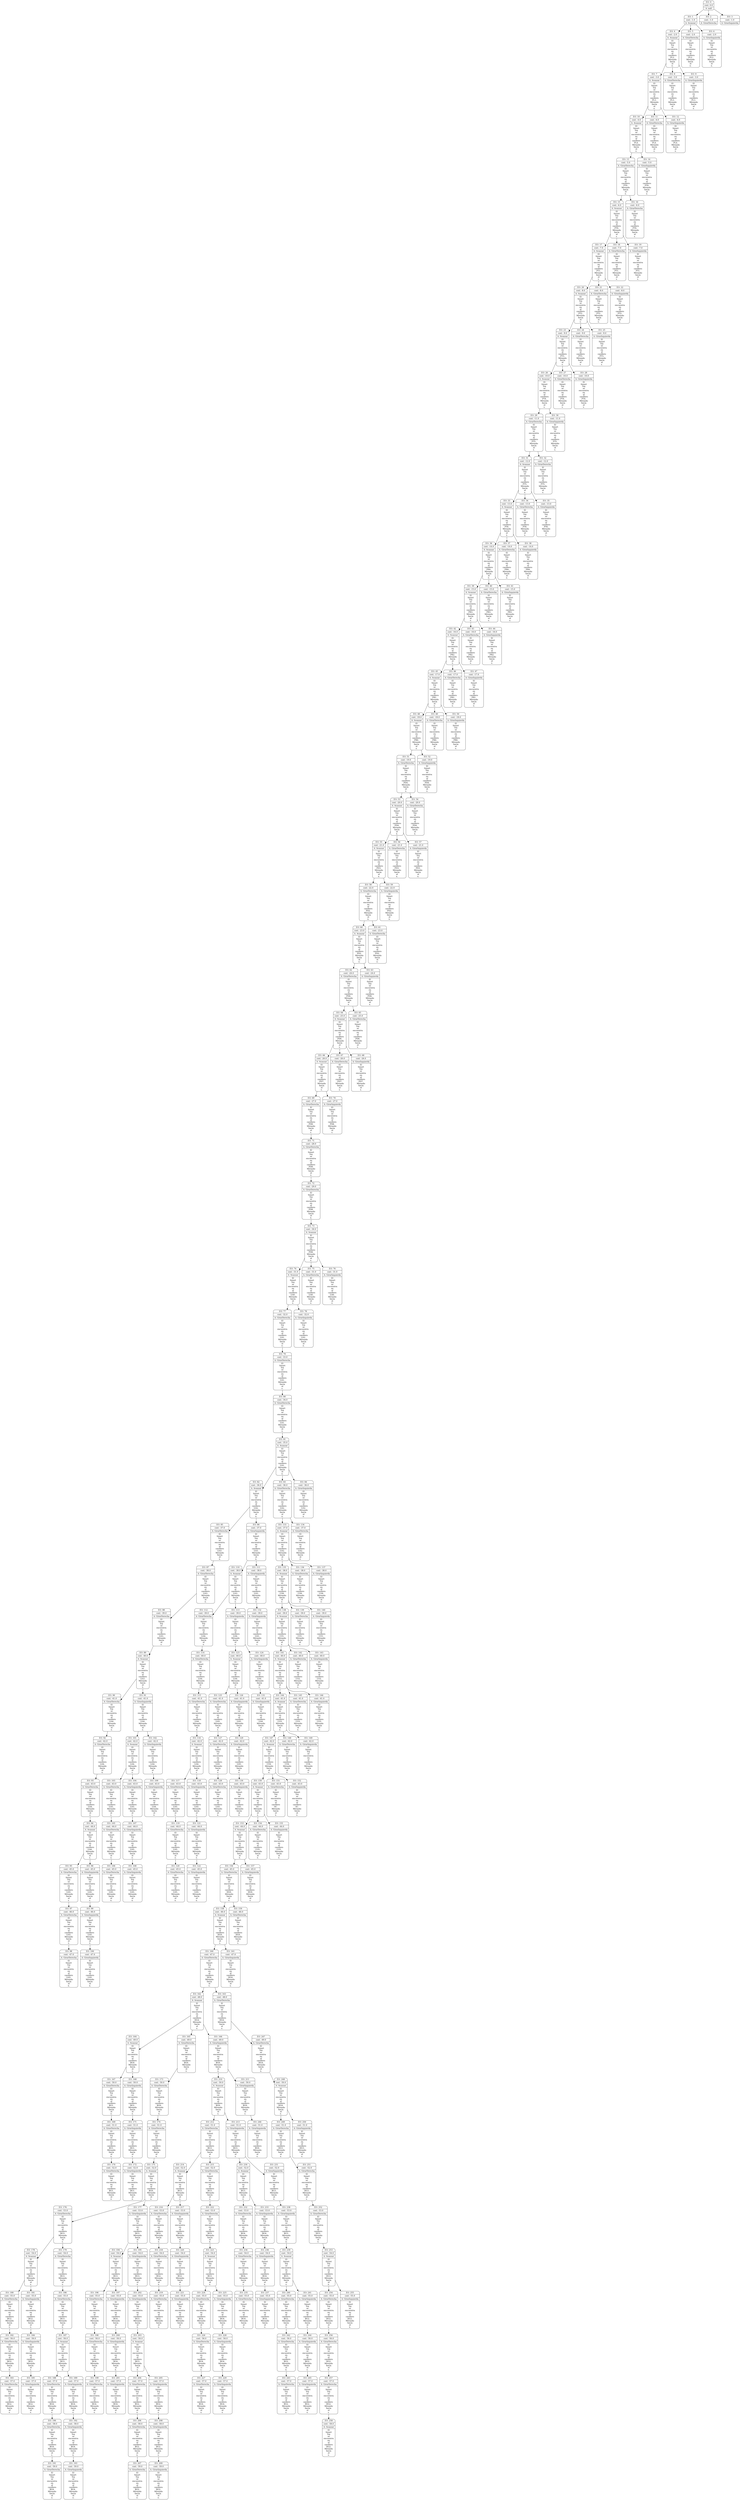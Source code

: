 digraph g {
node [shape = Mrecord];
nodo0[label="{EO: 0|cost: 0.0|A: null}"]
nodo1[label="{EO: 1|cost: -1.0|A: Avanzar}"]
nodo4[label="{EO: 4|cost: -2.0|A: Avanzar|El\nSmart\nToy\nse\nencuentra\nen\nel\ncasillero\nPL2.\nMirando\nhacia\nel\ne.
}"]
nodo7[label="{EO: 7|cost: -3.0|A: Avanzar|El\nSmart\nToy\nse\nencuentra\nen\nel\ncasillero\nPL3.\nMirando\nhacia\nel\ne.
}"]
nodo10[label="{EO: 10|cost: -4.0|A: Avanzar|El\nSmart\nToy\nse\nencuentra\nen\nel\ncasillero\nPL4.\nMirando\nhacia\nel\ne.
}"]
nodo13[label="{EO: 13|cost: -5.0|A: GirarDerecha|El\nSmart\nToy\nse\nencuentra\nen\nel\ncasillero\nPT0.\nMirando\nhacia\nel\ne.
}"]
nodo15[label="{EO: 15|cost: -6.0|A: Avanzar|El\nSmart\nToy\nse\nencuentra\nen\nel\ncasillero\nPT0.\nMirando\nhacia\nel\ns.
}"]
nodo17[label="{EO: 17|cost: -7.0|A: Avanzar|El\nSmart\nToy\nse\nencuentra\nen\nel\ncasillero\nPT1.\nMirando\nhacia\nel\ns.
}"]
nodo20[label="{EO: 20|cost: -8.0|A: Avanzar|El\nSmart\nToy\nse\nencuentra\nen\nel\ncasillero\nPT2.\nMirando\nhacia\nel\ns.
}"]
nodo23[label="{EO: 23|cost: -9.0|A: Avanzar|El\nSmart\nToy\nse\nencuentra\nen\nel\ncasillero\nPT3.\nMirando\nhacia\nel\ns.
}"]
nodo26[label="{EO: 26|cost: -10.0|A: Avanzar|El\nSmart\nToy\nse\nencuentra\nen\nel\ncasillero\nPT4.\nMirando\nhacia\nel\ns.
}"]
nodo29[label="{EO: 29|cost: -11.0|A: GirarDerecha|El\nSmart\nToy\nse\nencuentra\nen\nel\ncasillero\nPT5.\nMirando\nhacia\nel\ns.
}"]
nodo31[label="{EO: 31|cost: -12.0|A: Avanzar|El\nSmart\nToy\nse\nencuentra\nen\nel\ncasillero\nPT5.\nMirando\nhacia\nel\no.
}"]
nodo33[label="{EO: 33|cost: -13.0|A: Avanzar|El\nSmart\nToy\nse\nencuentra\nen\nel\ncasillero\nPT6.\nMirando\nhacia\nel\no.
}"]
nodo36[label="{EO: 36|cost: -14.0|A: Avanzar|El\nSmart\nToy\nse\nencuentra\nen\nel\ncasillero\nPR4.\nMirando\nhacia\nel\no.
}"]
nodo39[label="{EO: 39|cost: -15.0|A: Avanzar|El\nSmart\nToy\nse\nencuentra\nen\nel\ncasillero\nPR3.\nMirando\nhacia\nel\no.
}"]
nodo42[label="{EO: 42|cost: -16.0|A: Avanzar|El\nSmart\nToy\nse\nencuentra\nen\nel\ncasillero\nPR2.\nMirando\nhacia\nel\no.
}"]
nodo45[label="{EO: 45|cost: -17.0|A: Avanzar|El\nSmart\nToy\nse\nencuentra\nen\nel\ncasillero\nPR1.\nMirando\nhacia\nel\no.
}"]
nodo48[label="{EO: 48|cost: -18.0|A: Avanzar|El\nSmart\nToy\nse\nencuentra\nen\nel\ncasillero\nPR0.\nMirando\nhacia\nel\no.
}"]
nodo51[label="{EO: 51|cost: -19.0|A: GirarDerecha|El\nSmart\nToy\nse\nencuentra\nen\nel\ncasillero\nPD4.\nMirando\nhacia\nel\no.
}"]
nodo53[label="{EO: 53|cost: -20.0|A: Avanzar|El\nSmart\nToy\nse\nencuentra\nen\nel\ncasillero\nPD4.\nMirando\nhacia\nel\nn.
}"]
nodo55[label="{EO: 55|cost: -21.0|A: Avanzar|El\nSmart\nToy\nse\nencuentra\nen\nel\ncasillero\nPD3.\nMirando\nhacia\nel\nn.
}"]
nodo58[label="{EO: 58|cost: -22.0|A: GirarDerecha|El\nSmart\nToy\nse\nencuentra\nen\nel\ncasillero\nPD2.\nMirando\nhacia\nel\nn.
}"]
nodo60[label="{EO: 60|cost: -23.0|A: Avanzar|El\nSmart\nToy\nse\nencuentra\nen\nel\ncasillero\nPD2.\nMirando\nhacia\nel\ne.
}"]
nodo62[label="{EO: 62|cost: -24.0|A: GirarDerecha|El\nSmart\nToy\nse\nencuentra\nen\nel\ncasillero\nPD6.\nMirando\nhacia\nel\ne.
}"]
nodo64[label="{EO: 64|cost: -25.0|A: Avanzar|El\nSmart\nToy\nse\nencuentra\nen\nel\ncasillero\nPD6.\nMirando\nhacia\nel\ns.
}"]
nodo66[label="{EO: 66|cost: -26.0|A: Avanzar|El\nSmart\nToy\nse\nencuentra\nen\nel\ncasillero\nPD7.\nMirando\nhacia\nel\ns.
}"]
nodo69[label="{EO: 69|cost: -27.0|A: GirarDerecha|El\nSmart\nToy\nse\nencuentra\nen\nel\ncasillero\nPD8.\nMirando\nhacia\nel\ns.
}"]
nodo71[label="{EO: 71|cost: -28.0|A: GirarDerecha|El\nSmart\nToy\nse\nencuentra\nen\nel\ncasillero\nPD8.\nMirando\nhacia\nel\no.
}"]
nodo72[label="{EO: 72|cost: -29.0|A: GirarDerecha|El\nSmart\nToy\nse\nencuentra\nen\nel\ncasillero\nPD8.\nMirando\nhacia\nel\nn.
}"]
nodo73[label="{EO: 73|cost: -30.0|A: Avanzar|El\nSmart\nToy\nse\nencuentra\nen\nel\ncasillero\nPD8.\nMirando\nhacia\nel\ne.
}"]
nodo74[label="{EO: 74|cost: -31.0|A: Avanzar|El\nSmart\nToy\nse\nencuentra\nen\nel\ncasillero\nGA0.\nMirando\nhacia\nel\ne.
}"]
nodo77[label="{EO: 77|cost: -32.0|A: GirarDerecha|El\nSmart\nToy\nse\nencuentra\nen\nel\ncasillero\nGA1.\nMirando\nhacia\nel\ne.
}"]
nodo79[label="{EO: 79|cost: -33.0|A: GirarDerecha|El\nSmart\nToy\nse\nencuentra\nen\nel\ncasillero\nGA1.\nMirando\nhacia\nel\ns.
}"]
nodo80[label="{EO: 80|cost: -34.0|A: GirarDerecha|El\nSmart\nToy\nse\nencuentra\nen\nel\ncasillero\nGA1.\nMirando\nhacia\nel\no.
}"]
nodo81[label="{EO: 81|cost: -35.0|A: Avanzar|El\nSmart\nToy\nse\nencuentra\nen\nel\ncasillero\nGA1.\nMirando\nhacia\nel\nn.
}"]
nodo82[label="{EO: 82|cost: -36.0|A: Avanzar|El\nSmart\nToy\nse\nencuentra\nen\nel\ncasillero\nGA2.\nMirando\nhacia\nel\nn.
}"]
nodo85[label="{EO: 85|cost: -37.0|A: GirarDerecha|El\nSmart\nToy\nse\nencuentra\nen\nel\ncasillero\nGA3.\nMirando\nhacia\nel\nn.
}"]
nodo87[label="{EO: 87|cost: -38.0|A: GirarDerecha|El\nSmart\nToy\nse\nencuentra\nen\nel\ncasillero\nGA3.\nMirando\nhacia\nel\ne.
}"]
nodo88[label="{EO: 88|cost: -39.0|A: GirarDerecha|El\nSmart\nToy\nse\nencuentra\nen\nel\ncasillero\nGA3.\nMirando\nhacia\nel\ns.
}"]
nodo89[label="{EO: 89|cost: -40.0|A: Avanzar|El\nSmart\nToy\nse\nencuentra\nen\nel\ncasillero\nGA3.\nMirando\nhacia\nel\no.
}"]
nodo90[label="{EO: 90|cost: -41.0|A: GirarDerecha|El\nSmart\nToy\nse\nencuentra\nen\nel\ncasillero\nGA4.\nMirando\nhacia\nel\no.
}"]
nodo92[label="{EO: 92|cost: -42.0|A: GirarDerecha|El\nSmart\nToy\nse\nencuentra\nen\nel\ncasillero\nGA4.\nMirando\nhacia\nel\nn.
}"]
nodo93[label="{EO: 93|cost: -43.0|A: GirarDerecha|El\nSmart\nToy\nse\nencuentra\nen\nel\ncasillero\nGA4.\nMirando\nhacia\nel\ne.
}"]
nodo94[label="{EO: 94|cost: -44.0|A: Avanzar|El\nSmart\nToy\nse\nencuentra\nen\nel\ncasillero\nGA4.\nMirando\nhacia\nel\ns.
}"]
nodo95[label="{EO: 95|cost: -45.0|A: GirarDerecha|El\nSmart\nToy\nse\nencuentra\nen\nel\ncasillero\nGA5.\nMirando\nhacia\nel\ns.
}"]
nodo97[label="{EO: 97|cost: -46.0|A: GirarDerecha|El\nSmart\nToy\nse\nencuentra\nen\nel\ncasillero\nGA5.\nMirando\nhacia\nel\no.
}"]
nodo98[label="{EO: 98|cost: -47.0|A: GirarDerecha|El\nSmart\nToy\nse\nencuentra\nen\nel\ncasillero\nGA5.\nMirando\nhacia\nel\nn.
}"]

nodo97 -> nodo98;

nodo95 -> nodo97;

nodo94 -> nodo95;
nodo96[label="{EO: 96|cost: -45.0|A: GirarIzquierda|El\nSmart\nToy\nse\nencuentra\nen\nel\ncasillero\nGA5.\nMirando\nhacia\nel\ns.
}"]
nodo99[label="{EO: 99|cost: -46.0|A: GirarIzquierda|El\nSmart\nToy\nse\nencuentra\nen\nel\ncasillero\nGA5.\nMirando\nhacia\nel\ne.
}"]
nodo100[label="{EO: 100|cost: -47.0|A: GirarIzquierda|El\nSmart\nToy\nse\nencuentra\nen\nel\ncasillero\nGA5.\nMirando\nhacia\nel\nn.
}"]

nodo99 -> nodo100;

nodo96 -> nodo99;

nodo94 -> nodo96;

nodo93 -> nodo94;

nodo92 -> nodo93;

nodo90 -> nodo92;

nodo89 -> nodo90;
nodo91[label="{EO: 91|cost: -41.0|A: GirarIzquierda|El\nSmart\nToy\nse\nencuentra\nen\nel\ncasillero\nGA4.\nMirando\nhacia\nel\no.
}"]
nodo101[label="{EO: 101|cost: -42.0|A: Avanzar|El\nSmart\nToy\nse\nencuentra\nen\nel\ncasillero\nGA4.\nMirando\nhacia\nel\ns.
}"]
nodo103[label="{EO: 103|cost: -43.0|A: GirarDerecha|El\nSmart\nToy\nse\nencuentra\nen\nel\ncasillero\nGA5.\nMirando\nhacia\nel\ns.
}"]
nodo105[label="{EO: 105|cost: -44.0|A: GirarDerecha|El\nSmart\nToy\nse\nencuentra\nen\nel\ncasillero\nGA5.\nMirando\nhacia\nel\no.
}"]
nodo106[label="{EO: 106|cost: -45.0|A: GirarDerecha|El\nSmart\nToy\nse\nencuentra\nen\nel\ncasillero\nGA5.\nMirando\nhacia\nel\nn.
}"]

nodo105 -> nodo106;

nodo103 -> nodo105;

nodo101 -> nodo103;
nodo104[label="{EO: 104|cost: -43.0|A: GirarIzquierda|El\nSmart\nToy\nse\nencuentra\nen\nel\ncasillero\nGA5.\nMirando\nhacia\nel\ns.
}"]
nodo107[label="{EO: 107|cost: -44.0|A: GirarIzquierda|El\nSmart\nToy\nse\nencuentra\nen\nel\ncasillero\nGA5.\nMirando\nhacia\nel\ne.
}"]
nodo108[label="{EO: 108|cost: -45.0|A: GirarIzquierda|El\nSmart\nToy\nse\nencuentra\nen\nel\ncasillero\nGA5.\nMirando\nhacia\nel\nn.
}"]

nodo107 -> nodo108;

nodo104 -> nodo107;

nodo101 -> nodo104;

nodo91 -> nodo101;
nodo102[label="{EO: 102|cost: -42.0|A: GirarIzquierda|El\nSmart\nToy\nse\nencuentra\nen\nel\ncasillero\nGA4.\nMirando\nhacia\nel\ns.
}"]
nodo109[label="{EO: 109|cost: -43.0|A: GirarIzquierda|El\nSmart\nToy\nse\nencuentra\nen\nel\ncasillero\nGA4.\nMirando\nhacia\nel\ne.
}"]

nodo102 -> nodo109;

nodo91 -> nodo102;

nodo89 -> nodo91;

nodo88 -> nodo89;

nodo87 -> nodo88;

nodo85 -> nodo87;

nodo82 -> nodo85;
nodo86[label="{EO: 86|cost: -37.0|A: GirarIzquierda|El\nSmart\nToy\nse\nencuentra\nen\nel\ncasillero\nGA3.\nMirando\nhacia\nel\nn.
}"]
nodo110[label="{EO: 110|cost: -38.0|A: Avanzar|El\nSmart\nToy\nse\nencuentra\nen\nel\ncasillero\nGA3.\nMirando\nhacia\nel\no.
}"]
nodo112[label="{EO: 112|cost: -39.0|A: GirarDerecha|El\nSmart\nToy\nse\nencuentra\nen\nel\ncasillero\nGA4.\nMirando\nhacia\nel\no.
}"]
nodo114[label="{EO: 114|cost: -40.0|A: GirarDerecha|El\nSmart\nToy\nse\nencuentra\nen\nel\ncasillero\nGA4.\nMirando\nhacia\nel\nn.
}"]
nodo115[label="{EO: 115|cost: -41.0|A: GirarDerecha|El\nSmart\nToy\nse\nencuentra\nen\nel\ncasillero\nGA4.\nMirando\nhacia\nel\ne.
}"]
nodo116[label="{EO: 116|cost: -42.0|A: Avanzar|El\nSmart\nToy\nse\nencuentra\nen\nel\ncasillero\nGA4.\nMirando\nhacia\nel\ns.
}"]
nodo117[label="{EO: 117|cost: -43.0|A: GirarDerecha|El\nSmart\nToy\nse\nencuentra\nen\nel\ncasillero\nGA5.\nMirando\nhacia\nel\ns.
}"]
nodo119[label="{EO: 119|cost: -44.0|A: GirarDerecha|El\nSmart\nToy\nse\nencuentra\nen\nel\ncasillero\nGA5.\nMirando\nhacia\nel\no.
}"]
nodo120[label="{EO: 120|cost: -45.0|A: GirarDerecha|El\nSmart\nToy\nse\nencuentra\nen\nel\ncasillero\nGA5.\nMirando\nhacia\nel\nn.
}"]

nodo119 -> nodo120;

nodo117 -> nodo119;

nodo116 -> nodo117;
nodo118[label="{EO: 118|cost: -43.0|A: GirarIzquierda|El\nSmart\nToy\nse\nencuentra\nen\nel\ncasillero\nGA5.\nMirando\nhacia\nel\ns.
}"]
nodo121[label="{EO: 121|cost: -44.0|A: GirarIzquierda|El\nSmart\nToy\nse\nencuentra\nen\nel\ncasillero\nGA5.\nMirando\nhacia\nel\ne.
}"]
nodo122[label="{EO: 122|cost: -45.0|A: GirarIzquierda|El\nSmart\nToy\nse\nencuentra\nen\nel\ncasillero\nGA5.\nMirando\nhacia\nel\nn.
}"]

nodo121 -> nodo122;

nodo118 -> nodo121;

nodo116 -> nodo118;

nodo115 -> nodo116;

nodo114 -> nodo115;

nodo112 -> nodo114;

nodo110 -> nodo112;
nodo113[label="{EO: 113|cost: -39.0|A: GirarIzquierda|El\nSmart\nToy\nse\nencuentra\nen\nel\ncasillero\nGA4.\nMirando\nhacia\nel\no.
}"]
nodo123[label="{EO: 123|cost: -40.0|A: Avanzar|El\nSmart\nToy\nse\nencuentra\nen\nel\ncasillero\nGA4.\nMirando\nhacia\nel\ns.
}"]
nodo125[label="{EO: 125|cost: -41.0|A: GirarDerecha|El\nSmart\nToy\nse\nencuentra\nen\nel\ncasillero\nGA5.\nMirando\nhacia\nel\ns.
}"]
nodo127[label="{EO: 127|cost: -42.0|A: GirarDerecha|El\nSmart\nToy\nse\nencuentra\nen\nel\ncasillero\nGA5.\nMirando\nhacia\nel\no.
}"]
nodo128[label="{EO: 128|cost: -43.0|A: GirarDerecha|El\nSmart\nToy\nse\nencuentra\nen\nel\ncasillero\nGA5.\nMirando\nhacia\nel\nn.
}"]

nodo127 -> nodo128;

nodo125 -> nodo127;

nodo123 -> nodo125;
nodo126[label="{EO: 126|cost: -41.0|A: GirarIzquierda|El\nSmart\nToy\nse\nencuentra\nen\nel\ncasillero\nGA5.\nMirando\nhacia\nel\ns.
}"]
nodo129[label="{EO: 129|cost: -42.0|A: GirarIzquierda|El\nSmart\nToy\nse\nencuentra\nen\nel\ncasillero\nGA5.\nMirando\nhacia\nel\ne.
}"]
nodo130[label="{EO: 130|cost: -43.0|A: GirarIzquierda|El\nSmart\nToy\nse\nencuentra\nen\nel\ncasillero\nGA5.\nMirando\nhacia\nel\nn.
}"]

nodo129 -> nodo130;

nodo126 -> nodo129;

nodo123 -> nodo126;

nodo113 -> nodo123;
nodo124[label="{EO: 124|cost: -40.0|A: GirarIzquierda|El\nSmart\nToy\nse\nencuentra\nen\nel\ncasillero\nGA4.\nMirando\nhacia\nel\ns.
}"]
nodo131[label="{EO: 131|cost: -41.0|A: GirarIzquierda|El\nSmart\nToy\nse\nencuentra\nen\nel\ncasillero\nGA4.\nMirando\nhacia\nel\ne.
}"]

nodo124 -> nodo131;

nodo113 -> nodo124;

nodo110 -> nodo113;

nodo86 -> nodo110;
nodo111[label="{EO: 111|cost: -38.0|A: GirarIzquierda|El\nSmart\nToy\nse\nencuentra\nen\nel\ncasillero\nGA3.\nMirando\nhacia\nel\no.
}"]
nodo132[label="{EO: 132|cost: -39.0|A: GirarIzquierda|El\nSmart\nToy\nse\nencuentra\nen\nel\ncasillero\nGA3.\nMirando\nhacia\nel\ns.
}"]

nodo111 -> nodo132;

nodo86 -> nodo111;

nodo82 -> nodo86;

nodo81 -> nodo82;
nodo83[label="{EO: 83|cost: -36.0|A: GirarDerecha|El\nSmart\nToy\nse\nencuentra\nen\nel\ncasillero\nGA2.\nMirando\nhacia\nel\nn.
}"]
nodo133[label="{EO: 133|cost: -37.0|A: Avanzar|El\nSmart\nToy\nse\nencuentra\nen\nel\ncasillero\nGA2.\nMirando\nhacia\nel\ne.
}"]
nodo135[label="{EO: 135|cost: -38.0|A: Avanzar|El\nSmart\nToy\nse\nencuentra\nen\nel\ncasillero\nCO0.\nMirando\nhacia\nel\ne.
}"]
nodo138[label="{EO: 138|cost: -39.0|A: Avanzar|El\nSmart\nToy\nse\nencuentra\nen\nel\ncasillero\nCO1.\nMirando\nhacia\nel\ne.
}"]
nodo141[label="{EO: 141|cost: -40.0|A: Avanzar|El\nSmart\nToy\nse\nencuentra\nen\nel\ncasillero\nCO2.\nMirando\nhacia\nel\ne.
}"]
nodo144[label="{EO: 144|cost: -41.0|A: Avanzar|El\nSmart\nToy\nse\nencuentra\nen\nel\ncasillero\nCO3.\nMirando\nhacia\nel\ne.
}"]
nodo147[label="{EO: 147|cost: -42.0|A: Avanzar|El\nSmart\nToy\nse\nencuentra\nen\nel\ncasillero\nCO4.\nMirando\nhacia\nel\ne.
}"]
nodo150[label="{EO: 150|cost: -43.0|A: Avanzar|El\nSmart\nToy\nse\nencuentra\nen\nel\ncasillero\nSC.\nMirando\nhacia\nel\ne.
}"]
nodo153[label="{EO: 153|cost: -44.0|A: Avanzar|El\nSmart\nToy\nse\nencuentra\nen\nel\ncasillero\nCO5.\nMirando\nhacia\nel\ne.
}"]
nodo156[label="{EO: 156|cost: -45.0|A: GirarDerecha|El\nSmart\nToy\nse\nencuentra\nen\nel\ncasillero\nHG0.\nMirando\nhacia\nel\ne.
}"]
nodo158[label="{EO: 158|cost: -46.0|A: Avanzar|El\nSmart\nToy\nse\nencuentra\nen\nel\ncasillero\nHG0.\nMirando\nhacia\nel\ns.
}"]
nodo160[label="{EO: 160|cost: -47.0|A: GirarDerecha|El\nSmart\nToy\nse\nencuentra\nen\nel\ncasillero\nHG4.\nMirando\nhacia\nel\ns.
}"]
nodo162[label="{EO: 162|cost: -48.0|A: Avanzar|El\nSmart\nToy\nse\nencuentra\nen\nel\ncasillero\nHG4.\nMirando\nhacia\nel\no.
}"]
nodo164[label="{EO: 164|cost: -49.0|A: Avanzar|El\nSmart\nToy\nse\nencuentra\nen\nel\ncasillero\nBG0.\nMirando\nhacia\nel\no.
}"]
nodo167[label="{EO: 167|cost: -50.0|A: GirarDerecha|El\nSmart\nToy\nse\nencuentra\nen\nel\ncasillero\nBG1.\nMirando\nhacia\nel\no.
}"]
nodo169[label="{EO: 169|cost: -51.0|A: GirarDerecha|El\nSmart\nToy\nse\nencuentra\nen\nel\ncasillero\nBG1.\nMirando\nhacia\nel\nn.
}"]
nodo170[label="{EO: 170|cost: -52.0|A: GirarDerecha|El\nSmart\nToy\nse\nencuentra\nen\nel\ncasillero\nBG1.\nMirando\nhacia\nel\ne.
}"]

nodo169 -> nodo170;

nodo167 -> nodo169;

nodo164 -> nodo167;
nodo168[label="{EO: 168|cost: -50.0|A: GirarIzquierda|El\nSmart\nToy\nse\nencuentra\nen\nel\ncasillero\nBG1.\nMirando\nhacia\nel\no.
}"]
nodo171[label="{EO: 171|cost: -51.0|A: GirarIzquierda|El\nSmart\nToy\nse\nencuentra\nen\nel\ncasillero\nBG1.\nMirando\nhacia\nel\ns.
}"]
nodo172[label="{EO: 172|cost: -52.0|A: GirarIzquierda|El\nSmart\nToy\nse\nencuentra\nen\nel\ncasillero\nBG1.\nMirando\nhacia\nel\ne.
}"]

nodo171 -> nodo172;

nodo168 -> nodo171;

nodo164 -> nodo168;

nodo162 -> nodo164;
nodo165[label="{EO: 165|cost: -49.0|A: GirarDerecha|El\nSmart\nToy\nse\nencuentra\nen\nel\ncasillero\nBG0.\nMirando\nhacia\nel\no.
}"]
nodo173[label="{EO: 173|cost: -50.0|A: GirarDerecha|El\nSmart\nToy\nse\nencuentra\nen\nel\ncasillero\nBG0.\nMirando\nhacia\nel\nn.
}"]
nodo174[label="{EO: 174|cost: -51.0|A: GirarDerecha|El\nSmart\nToy\nse\nencuentra\nen\nel\ncasillero\nBG0.\nMirando\nhacia\nel\ne.
}"]
nodo175[label="{EO: 175|cost: -52.0|A: Avanzar|El\nSmart\nToy\nse\nencuentra\nen\nel\ncasillero\nBG0.\nMirando\nhacia\nel\ns.
}"]
nodo176[label="{EO: 176|cost: -53.0|A: GirarDerecha|El\nSmart\nToy\nse\nencuentra\nen\nel\ncasillero\nBG3.\nMirando\nhacia\nel\ns.
}"]
nodo178[label="{EO: 178|cost: -54.0|A: Avanzar|El\nSmart\nToy\nse\nencuentra\nen\nel\ncasillero\nBG3.\nMirando\nhacia\nel\no.
}"]
nodo180[label="{EO: 180|cost: -55.0|A: GirarDerecha|El\nSmart\nToy\nse\nencuentra\nen\nel\ncasillero\nBG2.\nMirando\nhacia\nel\no.
}"]
nodo182[label="{EO: 182|cost: -56.0|A: GirarDerecha|El\nSmart\nToy\nse\nencuentra\nen\nel\ncasillero\nBG2.\nMirando\nhacia\nel\nn.
}"]
nodo183[label="{EO: 183|cost: -57.0|A: GirarDerecha|El\nSmart\nToy\nse\nencuentra\nen\nel\ncasillero\nBG2.\nMirando\nhacia\nel\ne.
}"]

nodo182 -> nodo183;

nodo180 -> nodo182;

nodo178 -> nodo180;
nodo181[label="{EO: 181|cost: -55.0|A: GirarIzquierda|El\nSmart\nToy\nse\nencuentra\nen\nel\ncasillero\nBG2.\nMirando\nhacia\nel\no.
}"]
nodo184[label="{EO: 184|cost: -56.0|A: GirarIzquierda|El\nSmart\nToy\nse\nencuentra\nen\nel\ncasillero\nBG2.\nMirando\nhacia\nel\ns.
}"]
nodo185[label="{EO: 185|cost: -57.0|A: GirarIzquierda|El\nSmart\nToy\nse\nencuentra\nen\nel\ncasillero\nBG2.\nMirando\nhacia\nel\ne.
}"]

nodo184 -> nodo185;

nodo181 -> nodo184;

nodo178 -> nodo181;

nodo176 -> nodo178;
nodo179[label="{EO: 179|cost: -54.0|A: GirarDerecha|El\nSmart\nToy\nse\nencuentra\nen\nel\ncasillero\nBG3.\nMirando\nhacia\nel\no.
}"]
nodo186[label="{EO: 186|cost: -55.0|A: GirarDerecha|El\nSmart\nToy\nse\nencuentra\nen\nel\ncasillero\nBG3.\nMirando\nhacia\nel\nn.
}"]
nodo187[label="{EO: 187|cost: -56.0|A: Avanzar|El\nSmart\nToy\nse\nencuentra\nen\nel\ncasillero\nBG3.\nMirando\nhacia\nel\ne.
}"]
nodo188[label="{EO: 188|cost: -57.0|A: GirarDerecha|El\nSmart\nToy\nse\nencuentra\nen\nel\ncasillero\nBG4.\nMirando\nhacia\nel\ne.
}"]
nodo190[label="{EO: 190|cost: -58.0|A: GirarDerecha|El\nSmart\nToy\nse\nencuentra\nen\nel\ncasillero\nBG4.\nMirando\nhacia\nel\ns.
}"]
nodo191[label="{EO: 191|cost: -59.0|A: GirarDerecha|El\nSmart\nToy\nse\nencuentra\nen\nel\ncasillero\nBG4.\nMirando\nhacia\nel\no.
}"]

nodo190 -> nodo191;

nodo188 -> nodo190;

nodo187 -> nodo188;
nodo189[label="{EO: 189|cost: -57.0|A: GirarIzquierda|El\nSmart\nToy\nse\nencuentra\nen\nel\ncasillero\nBG4.\nMirando\nhacia\nel\ne.
}"]
nodo192[label="{EO: 192|cost: -58.0|A: GirarIzquierda|El\nSmart\nToy\nse\nencuentra\nen\nel\ncasillero\nBG4.\nMirando\nhacia\nel\nn.
}"]
nodo193[label="{EO: 193|cost: -59.0|A: GirarIzquierda|El\nSmart\nToy\nse\nencuentra\nen\nel\ncasillero\nBG4.\nMirando\nhacia\nel\no.
}"]

nodo192 -> nodo193;

nodo189 -> nodo192;

nodo187 -> nodo189;

nodo186 -> nodo187;

nodo179 -> nodo186;

nodo176 -> nodo179;

nodo175 -> nodo176;
nodo177[label="{EO: 177|cost: -53.0|A: GirarIzquierda|El\nSmart\nToy\nse\nencuentra\nen\nel\ncasillero\nBG3.\nMirando\nhacia\nel\ns.
}"]
nodo194[label="{EO: 194|cost: -54.0|A: Avanzar|El\nSmart\nToy\nse\nencuentra\nen\nel\ncasillero\nBG3.\nMirando\nhacia\nel\ne.
}"]
nodo196[label="{EO: 196|cost: -55.0|A: GirarDerecha|El\nSmart\nToy\nse\nencuentra\nen\nel\ncasillero\nBG4.\nMirando\nhacia\nel\ne.
}"]
nodo198[label="{EO: 198|cost: -56.0|A: GirarDerecha|El\nSmart\nToy\nse\nencuentra\nen\nel\ncasillero\nBG4.\nMirando\nhacia\nel\ns.
}"]
nodo199[label="{EO: 199|cost: -57.0|A: GirarDerecha|El\nSmart\nToy\nse\nencuentra\nen\nel\ncasillero\nBG4.\nMirando\nhacia\nel\no.
}"]

nodo198 -> nodo199;

nodo196 -> nodo198;

nodo194 -> nodo196;
nodo197[label="{EO: 197|cost: -55.0|A: GirarIzquierda|El\nSmart\nToy\nse\nencuentra\nen\nel\ncasillero\nBG4.\nMirando\nhacia\nel\ne.
}"]
nodo200[label="{EO: 200|cost: -56.0|A: GirarIzquierda|El\nSmart\nToy\nse\nencuentra\nen\nel\ncasillero\nBG4.\nMirando\nhacia\nel\nn.
}"]
nodo201[label="{EO: 201|cost: -57.0|A: GirarIzquierda|El\nSmart\nToy\nse\nencuentra\nen\nel\ncasillero\nBG4.\nMirando\nhacia\nel\no.
}"]

nodo200 -> nodo201;

nodo197 -> nodo200;

nodo194 -> nodo197;

nodo177 -> nodo194;
nodo195[label="{EO: 195|cost: -54.0|A: GirarIzquierda|El\nSmart\nToy\nse\nencuentra\nen\nel\ncasillero\nBG3.\nMirando\nhacia\nel\ne.
}"]
nodo202[label="{EO: 202|cost: -55.0|A: GirarIzquierda|El\nSmart\nToy\nse\nencuentra\nen\nel\ncasillero\nBG3.\nMirando\nhacia\nel\nn.
}"]
nodo203[label="{EO: 203|cost: -56.0|A: Avanzar|El\nSmart\nToy\nse\nencuentra\nen\nel\ncasillero\nBG3.\nMirando\nhacia\nel\no.
}"]
nodo204[label="{EO: 204|cost: -57.0|A: GirarDerecha|El\nSmart\nToy\nse\nencuentra\nen\nel\ncasillero\nBG2.\nMirando\nhacia\nel\no.
}"]
nodo206[label="{EO: 206|cost: -58.0|A: GirarDerecha|El\nSmart\nToy\nse\nencuentra\nen\nel\ncasillero\nBG2.\nMirando\nhacia\nel\nn.
}"]
nodo207[label="{EO: 207|cost: -59.0|A: GirarDerecha|El\nSmart\nToy\nse\nencuentra\nen\nel\ncasillero\nBG2.\nMirando\nhacia\nel\ne.
}"]

nodo206 -> nodo207;

nodo204 -> nodo206;

nodo203 -> nodo204;
nodo205[label="{EO: 205|cost: -57.0|A: GirarIzquierda|El\nSmart\nToy\nse\nencuentra\nen\nel\ncasillero\nBG2.\nMirando\nhacia\nel\no.
}"]
nodo208[label="{EO: 208|cost: -58.0|A: GirarIzquierda|El\nSmart\nToy\nse\nencuentra\nen\nel\ncasillero\nBG2.\nMirando\nhacia\nel\ns.
}"]
nodo209[label="{EO: 209|cost: -59.0|A: GirarIzquierda|El\nSmart\nToy\nse\nencuentra\nen\nel\ncasillero\nBG2.\nMirando\nhacia\nel\ne.
}"]

nodo208 -> nodo209;

nodo205 -> nodo208;

nodo203 -> nodo205;

nodo202 -> nodo203;

nodo195 -> nodo202;

nodo177 -> nodo195;

nodo175 -> nodo177;

nodo174 -> nodo175;

nodo173 -> nodo174;

nodo165 -> nodo173;

nodo162 -> nodo165;
nodo166[label="{EO: 166|cost: -49.0|A: GirarIzquierda|El\nSmart\nToy\nse\nencuentra\nen\nel\ncasillero\nBG0.\nMirando\nhacia\nel\no.
}"]
nodo210[label="{EO: 210|cost: -50.0|A: Avanzar|El\nSmart\nToy\nse\nencuentra\nen\nel\ncasillero\nBG0.\nMirando\nhacia\nel\ns.
}"]
nodo212[label="{EO: 212|cost: -51.0|A: GirarDerecha|El\nSmart\nToy\nse\nencuentra\nen\nel\ncasillero\nBG3.\nMirando\nhacia\nel\ns.
}"]
nodo214[label="{EO: 214|cost: -52.0|A: Avanzar|El\nSmart\nToy\nse\nencuentra\nen\nel\ncasillero\nBG3.\nMirando\nhacia\nel\no.
}"]
nodo216[label="{EO: 216|cost: -53.0|A: GirarDerecha|El\nSmart\nToy\nse\nencuentra\nen\nel\ncasillero\nBG2.\nMirando\nhacia\nel\no.
}"]
nodo218[label="{EO: 218|cost: -54.0|A: GirarDerecha|El\nSmart\nToy\nse\nencuentra\nen\nel\ncasillero\nBG2.\nMirando\nhacia\nel\nn.
}"]
nodo219[label="{EO: 219|cost: -55.0|A: GirarDerecha|El\nSmart\nToy\nse\nencuentra\nen\nel\ncasillero\nBG2.\nMirando\nhacia\nel\ne.
}"]

nodo218 -> nodo219;

nodo216 -> nodo218;

nodo214 -> nodo216;
nodo217[label="{EO: 217|cost: -53.0|A: GirarIzquierda|El\nSmart\nToy\nse\nencuentra\nen\nel\ncasillero\nBG2.\nMirando\nhacia\nel\no.
}"]
nodo220[label="{EO: 220|cost: -54.0|A: GirarIzquierda|El\nSmart\nToy\nse\nencuentra\nen\nel\ncasillero\nBG2.\nMirando\nhacia\nel\ns.
}"]
nodo221[label="{EO: 221|cost: -55.0|A: GirarIzquierda|El\nSmart\nToy\nse\nencuentra\nen\nel\ncasillero\nBG2.\nMirando\nhacia\nel\ne.
}"]

nodo220 -> nodo221;

nodo217 -> nodo220;

nodo214 -> nodo217;

nodo212 -> nodo214;
nodo215[label="{EO: 215|cost: -52.0|A: GirarDerecha|El\nSmart\nToy\nse\nencuentra\nen\nel\ncasillero\nBG3.\nMirando\nhacia\nel\no.
}"]
nodo222[label="{EO: 222|cost: -53.0|A: GirarDerecha|El\nSmart\nToy\nse\nencuentra\nen\nel\ncasillero\nBG3.\nMirando\nhacia\nel\nn.
}"]
nodo223[label="{EO: 223|cost: -54.0|A: Avanzar|El\nSmart\nToy\nse\nencuentra\nen\nel\ncasillero\nBG3.\nMirando\nhacia\nel\ne.
}"]
nodo224[label="{EO: 224|cost: -55.0|A: GirarDerecha|El\nSmart\nToy\nse\nencuentra\nen\nel\ncasillero\nBG4.\nMirando\nhacia\nel\ne.
}"]
nodo226[label="{EO: 226|cost: -56.0|A: GirarDerecha|El\nSmart\nToy\nse\nencuentra\nen\nel\ncasillero\nBG4.\nMirando\nhacia\nel\ns.
}"]
nodo227[label="{EO: 227|cost: -57.0|A: GirarDerecha|El\nSmart\nToy\nse\nencuentra\nen\nel\ncasillero\nBG4.\nMirando\nhacia\nel\no.
}"]

nodo226 -> nodo227;

nodo224 -> nodo226;

nodo223 -> nodo224;
nodo225[label="{EO: 225|cost: -55.0|A: GirarIzquierda|El\nSmart\nToy\nse\nencuentra\nen\nel\ncasillero\nBG4.\nMirando\nhacia\nel\ne.
}"]
nodo228[label="{EO: 228|cost: -56.0|A: GirarIzquierda|El\nSmart\nToy\nse\nencuentra\nen\nel\ncasillero\nBG4.\nMirando\nhacia\nel\nn.
}"]
nodo229[label="{EO: 229|cost: -57.0|A: GirarIzquierda|El\nSmart\nToy\nse\nencuentra\nen\nel\ncasillero\nBG4.\nMirando\nhacia\nel\no.
}"]

nodo228 -> nodo229;

nodo225 -> nodo228;

nodo223 -> nodo225;

nodo222 -> nodo223;

nodo215 -> nodo222;

nodo212 -> nodo215;

nodo210 -> nodo212;
nodo213[label="{EO: 213|cost: -51.0|A: GirarIzquierda|El\nSmart\nToy\nse\nencuentra\nen\nel\ncasillero\nBG3.\nMirando\nhacia\nel\ns.
}"]
nodo230[label="{EO: 230|cost: -52.0|A: Avanzar|El\nSmart\nToy\nse\nencuentra\nen\nel\ncasillero\nBG3.\nMirando\nhacia\nel\ne.
}"]
nodo232[label="{EO: 232|cost: -53.0|A: GirarDerecha|El\nSmart\nToy\nse\nencuentra\nen\nel\ncasillero\nBG4.\nMirando\nhacia\nel\ne.
}"]
nodo234[label="{EO: 234|cost: -54.0|A: GirarDerecha|El\nSmart\nToy\nse\nencuentra\nen\nel\ncasillero\nBG4.\nMirando\nhacia\nel\ns.
}"]
nodo235[label="{EO: 235|cost: -55.0|A: GirarDerecha|El\nSmart\nToy\nse\nencuentra\nen\nel\ncasillero\nBG4.\nMirando\nhacia\nel\no.
}"]

nodo234 -> nodo235;

nodo232 -> nodo234;

nodo230 -> nodo232;
nodo233[label="{EO: 233|cost: -53.0|A: GirarIzquierda|El\nSmart\nToy\nse\nencuentra\nen\nel\ncasillero\nBG4.\nMirando\nhacia\nel\ne.
}"]
nodo236[label="{EO: 236|cost: -54.0|A: GirarIzquierda|El\nSmart\nToy\nse\nencuentra\nen\nel\ncasillero\nBG4.\nMirando\nhacia\nel\nn.
}"]
nodo237[label="{EO: 237|cost: -55.0|A: GirarIzquierda|El\nSmart\nToy\nse\nencuentra\nen\nel\ncasillero\nBG4.\nMirando\nhacia\nel\no.
}"]

nodo236 -> nodo237;

nodo233 -> nodo236;

nodo230 -> nodo233;

nodo213 -> nodo230;
nodo231[label="{EO: 231|cost: -52.0|A: GirarIzquierda|El\nSmart\nToy\nse\nencuentra\nen\nel\ncasillero\nBG3.\nMirando\nhacia\nel\ne.
}"]
nodo238[label="{EO: 238|cost: -53.0|A: GirarIzquierda|El\nSmart\nToy\nse\nencuentra\nen\nel\ncasillero\nBG3.\nMirando\nhacia\nel\nn.
}"]
nodo239[label="{EO: 239|cost: -54.0|A: Avanzar|El\nSmart\nToy\nse\nencuentra\nen\nel\ncasillero\nBG3.\nMirando\nhacia\nel\no.
}"]
nodo240[label="{EO: 240|cost: -55.0|A: GirarDerecha|El\nSmart\nToy\nse\nencuentra\nen\nel\ncasillero\nBG2.\nMirando\nhacia\nel\no.
}"]
nodo242[label="{EO: 242|cost: -56.0|A: GirarDerecha|El\nSmart\nToy\nse\nencuentra\nen\nel\ncasillero\nBG2.\nMirando\nhacia\nel\nn.
}"]
nodo243[label="{EO: 243|cost: -57.0|A: GirarDerecha|El\nSmart\nToy\nse\nencuentra\nen\nel\ncasillero\nBG2.\nMirando\nhacia\nel\ne.
}"]

nodo242 -> nodo243;

nodo240 -> nodo242;

nodo239 -> nodo240;
nodo241[label="{EO: 241|cost: -55.0|A: GirarIzquierda|El\nSmart\nToy\nse\nencuentra\nen\nel\ncasillero\nBG2.\nMirando\nhacia\nel\no.
}"]
nodo244[label="{EO: 244|cost: -56.0|A: GirarIzquierda|El\nSmart\nToy\nse\nencuentra\nen\nel\ncasillero\nBG2.\nMirando\nhacia\nel\ns.
}"]
nodo245[label="{EO: 245|cost: -57.0|A: GirarIzquierda|El\nSmart\nToy\nse\nencuentra\nen\nel\ncasillero\nBG2.\nMirando\nhacia\nel\ne.
}"]

nodo244 -> nodo245;

nodo241 -> nodo244;

nodo239 -> nodo241;

nodo238 -> nodo239;

nodo231 -> nodo238;

nodo213 -> nodo231;

nodo210 -> nodo213;

nodo166 -> nodo210;
nodo211[label="{EO: 211|cost: -50.0|A: GirarIzquierda|El\nSmart\nToy\nse\nencuentra\nen\nel\ncasillero\nBG0.\nMirando\nhacia\nel\ns.
}"]
nodo246[label="{EO: 246|cost: -51.0|A: GirarIzquierda|El\nSmart\nToy\nse\nencuentra\nen\nel\ncasillero\nBG0.\nMirando\nhacia\nel\ne.
}"]

nodo211 -> nodo246;

nodo166 -> nodo211;

nodo162 -> nodo166;

nodo160 -> nodo162;
nodo163[label="{EO: 163|cost: -48.0|A: GirarDerecha|El\nSmart\nToy\nse\nencuentra\nen\nel\ncasillero\nHG4.\nMirando\nhacia\nel\no.
}"]
nodo247[label="{EO: 247|cost: -49.0|A: GirarDerecha|El\nSmart\nToy\nse\nencuentra\nen\nel\ncasillero\nHG4.\nMirando\nhacia\nel\nn.
}"]
nodo248[label="{EO: 248|cost: -50.0|A: Avanzar|El\nSmart\nToy\nse\nencuentra\nen\nel\ncasillero\nHG4.\nMirando\nhacia\nel\ne.
}"]
nodo249[label="{EO: 249|cost: -51.0|A: GirarDerecha|El\nSmart\nToy\nse\nencuentra\nen\nel\ncasillero\nHG3.\nMirando\nhacia\nel\ne.
}"]
nodo251[label="{EO: 251|cost: -52.0|A: GirarDerecha|El\nSmart\nToy\nse\nencuentra\nen\nel\ncasillero\nHG3.\nMirando\nhacia\nel\ns.
}"]
nodo252[label="{EO: 252|cost: -53.0|A: GirarDerecha|El\nSmart\nToy\nse\nencuentra\nen\nel\ncasillero\nHG3.\nMirando\nhacia\nel\no.
}"]
nodo253[label="{EO: 253|cost: -54.0|A: Avanzar|El\nSmart\nToy\nse\nencuentra\nen\nel\ncasillero\nHG3.\nMirando\nhacia\nel\nn.
}"]
nodo254[label="{EO: 254|cost: -55.0|A: GirarDerecha|El\nSmart\nToy\nse\nencuentra\nen\nel\ncasillero\nHG2.\nMirando\nhacia\nel\nn.
}"]
nodo256[label="{EO: 256|cost: -56.0|A: GirarDerecha|El\nSmart\nToy\nse\nencuentra\nen\nel\ncasillero\nHG2.\nMirando\nhacia\nel\ne.
}"]
nodo257[label="{EO: 257|cost: -57.0|A: GirarDerecha|El\nSmart\nToy\nse\nencuentra\nen\nel\ncasillero\nHG2.\nMirando\nhacia\nel\ns.
}"]
nodo258[label="{EO: 258|cost: -58.0|A: Avanzar|El\nSmart\nToy\nse\nencuentra\nen\nel\ncasillero\nHG2.\nMirando\nhacia\nel\no.
}"]

nodo257 -> nodo258;

nodo256 -> nodo257;

nodo254 -> nodo256;

nodo253 -> nodo254;
nodo255[label="{EO: 255|cost: -55.0|A: GirarIzquierda|El\nSmart\nToy\nse\nencuentra\nen\nel\ncasillero\nHG2.\nMirando\nhacia\nel\nn.
}"]

nodo253 -> nodo255;

nodo252 -> nodo253;

nodo251 -> nodo252;

nodo249 -> nodo251;

nodo248 -> nodo249;
nodo250[label="{EO: 250|cost: -51.0|A: GirarIzquierda|El\nSmart\nToy\nse\nencuentra\nen\nel\ncasillero\nHG3.\nMirando\nhacia\nel\ne.
}"]

nodo248 -> nodo250;

nodo247 -> nodo248;

nodo163 -> nodo247;

nodo160 -> nodo163;

nodo158 -> nodo160;
nodo161[label="{EO: 161|cost: -47.0|A: GirarIzquierda|El\nSmart\nToy\nse\nencuentra\nen\nel\ncasillero\nHG4.\nMirando\nhacia\nel\ns.
}"]

nodo158 -> nodo161;

nodo156 -> nodo158;
nodo159[label="{EO: 159|cost: -46.0|A: GirarDerecha|El\nSmart\nToy\nse\nencuentra\nen\nel\ncasillero\nHG0.\nMirando\nhacia\nel\ns.
}"]

nodo156 -> nodo159;

nodo153 -> nodo156;
nodo157[label="{EO: 157|cost: -45.0|A: GirarIzquierda|El\nSmart\nToy\nse\nencuentra\nen\nel\ncasillero\nHG0.\nMirando\nhacia\nel\ne.
}"]

nodo153 -> nodo157;

nodo150 -> nodo153;
nodo154[label="{EO: 154|cost: -44.0|A: GirarDerecha|El\nSmart\nToy\nse\nencuentra\nen\nel\ncasillero\nCO5.\nMirando\nhacia\nel\ne.
}"]

nodo150 -> nodo154;
nodo155[label="{EO: 155|cost: -44.0|A: GirarIzquierda|El\nSmart\nToy\nse\nencuentra\nen\nel\ncasillero\nCO5.\nMirando\nhacia\nel\ne.
}"]

nodo150 -> nodo155;

nodo147 -> nodo150;
nodo151[label="{EO: 151|cost: -43.0|A: GirarDerecha|El\nSmart\nToy\nse\nencuentra\nen\nel\ncasillero\nSC.\nMirando\nhacia\nel\ne.
}"]

nodo147 -> nodo151;
nodo152[label="{EO: 152|cost: -43.0|A: GirarIzquierda|El\nSmart\nToy\nse\nencuentra\nen\nel\ncasillero\nSC.\nMirando\nhacia\nel\ne.
}"]

nodo147 -> nodo152;

nodo144 -> nodo147;
nodo148[label="{EO: 148|cost: -42.0|A: GirarDerecha|El\nSmart\nToy\nse\nencuentra\nen\nel\ncasillero\nCO4.\nMirando\nhacia\nel\ne.
}"]

nodo144 -> nodo148;
nodo149[label="{EO: 149|cost: -42.0|A: GirarIzquierda|El\nSmart\nToy\nse\nencuentra\nen\nel\ncasillero\nCO4.\nMirando\nhacia\nel\ne.
}"]

nodo144 -> nodo149;

nodo141 -> nodo144;
nodo145[label="{EO: 145|cost: -41.0|A: GirarDerecha|El\nSmart\nToy\nse\nencuentra\nen\nel\ncasillero\nCO3.\nMirando\nhacia\nel\ne.
}"]

nodo141 -> nodo145;
nodo146[label="{EO: 146|cost: -41.0|A: GirarIzquierda|El\nSmart\nToy\nse\nencuentra\nen\nel\ncasillero\nCO3.\nMirando\nhacia\nel\ne.
}"]

nodo141 -> nodo146;

nodo138 -> nodo141;
nodo142[label="{EO: 142|cost: -40.0|A: GirarDerecha|El\nSmart\nToy\nse\nencuentra\nen\nel\ncasillero\nCO2.\nMirando\nhacia\nel\ne.
}"]

nodo138 -> nodo142;
nodo143[label="{EO: 143|cost: -40.0|A: GirarIzquierda|El\nSmart\nToy\nse\nencuentra\nen\nel\ncasillero\nCO2.\nMirando\nhacia\nel\ne.
}"]

nodo138 -> nodo143;

nodo135 -> nodo138;
nodo139[label="{EO: 139|cost: -39.0|A: GirarDerecha|El\nSmart\nToy\nse\nencuentra\nen\nel\ncasillero\nCO1.\nMirando\nhacia\nel\ne.
}"]

nodo135 -> nodo139;
nodo140[label="{EO: 140|cost: -39.0|A: GirarIzquierda|El\nSmart\nToy\nse\nencuentra\nen\nel\ncasillero\nCO1.\nMirando\nhacia\nel\ne.
}"]

nodo135 -> nodo140;

nodo133 -> nodo135;
nodo136[label="{EO: 136|cost: -38.0|A: GirarDerecha|El\nSmart\nToy\nse\nencuentra\nen\nel\ncasillero\nCO0.\nMirando\nhacia\nel\ne.
}"]

nodo133 -> nodo136;
nodo137[label="{EO: 137|cost: -38.0|A: GirarIzquierda|El\nSmart\nToy\nse\nencuentra\nen\nel\ncasillero\nCO0.\nMirando\nhacia\nel\ne.
}"]

nodo133 -> nodo137;

nodo83 -> nodo133;
nodo134[label="{EO: 134|cost: -37.0|A: GirarDerecha|El\nSmart\nToy\nse\nencuentra\nen\nel\ncasillero\nGA2.\nMirando\nhacia\nel\ne.
}"]

nodo83 -> nodo134;

nodo81 -> nodo83;
nodo84[label="{EO: 84|cost: -36.0|A: GirarIzquierda|El\nSmart\nToy\nse\nencuentra\nen\nel\ncasillero\nGA2.\nMirando\nhacia\nel\nn.
}"]

nodo81 -> nodo84;

nodo80 -> nodo81;

nodo79 -> nodo80;

nodo77 -> nodo79;

nodo74 -> nodo77;
nodo78[label="{EO: 78|cost: -32.0|A: GirarIzquierda|El\nSmart\nToy\nse\nencuentra\nen\nel\ncasillero\nGA1.\nMirando\nhacia\nel\ne.
}"]

nodo74 -> nodo78;

nodo73 -> nodo74;
nodo75[label="{EO: 75|cost: -31.0|A: GirarDerecha|El\nSmart\nToy\nse\nencuentra\nen\nel\ncasillero\nGA0.\nMirando\nhacia\nel\ne.
}"]

nodo73 -> nodo75;
nodo76[label="{EO: 76|cost: -31.0|A: GirarIzquierda|El\nSmart\nToy\nse\nencuentra\nen\nel\ncasillero\nGA0.\nMirando\nhacia\nel\ne.
}"]

nodo73 -> nodo76;

nodo72 -> nodo73;

nodo71 -> nodo72;

nodo69 -> nodo71;

nodo66 -> nodo69;
nodo70[label="{EO: 70|cost: -27.0|A: GirarIzquierda|El\nSmart\nToy\nse\nencuentra\nen\nel\ncasillero\nPD8.\nMirando\nhacia\nel\ns.
}"]

nodo66 -> nodo70;

nodo64 -> nodo66;
nodo67[label="{EO: 67|cost: -26.0|A: GirarDerecha|El\nSmart\nToy\nse\nencuentra\nen\nel\ncasillero\nPD7.\nMirando\nhacia\nel\ns.
}"]

nodo64 -> nodo67;
nodo68[label="{EO: 68|cost: -26.0|A: GirarIzquierda|El\nSmart\nToy\nse\nencuentra\nen\nel\ncasillero\nPD7.\nMirando\nhacia\nel\ns.
}"]

nodo64 -> nodo68;

nodo62 -> nodo64;
nodo65[label="{EO: 65|cost: -25.0|A: GirarDerecha|El\nSmart\nToy\nse\nencuentra\nen\nel\ncasillero\nPD6.\nMirando\nhacia\nel\ns.
}"]

nodo62 -> nodo65;

nodo60 -> nodo62;
nodo63[label="{EO: 63|cost: -24.0|A: GirarIzquierda|El\nSmart\nToy\nse\nencuentra\nen\nel\ncasillero\nPD6.\nMirando\nhacia\nel\ne.
}"]

nodo60 -> nodo63;

nodo58 -> nodo60;
nodo61[label="{EO: 61|cost: -23.0|A: GirarDerecha|El\nSmart\nToy\nse\nencuentra\nen\nel\ncasillero\nPD2.\nMirando\nhacia\nel\ne.
}"]

nodo58 -> nodo61;

nodo55 -> nodo58;
nodo59[label="{EO: 59|cost: -22.0|A: GirarIzquierda|El\nSmart\nToy\nse\nencuentra\nen\nel\ncasillero\nPD2.\nMirando\nhacia\nel\nn.
}"]

nodo55 -> nodo59;

nodo53 -> nodo55;
nodo56[label="{EO: 56|cost: -21.0|A: GirarDerecha|El\nSmart\nToy\nse\nencuentra\nen\nel\ncasillero\nPD3.\nMirando\nhacia\nel\nn.
}"]

nodo53 -> nodo56;
nodo57[label="{EO: 57|cost: -21.0|A: GirarIzquierda|El\nSmart\nToy\nse\nencuentra\nen\nel\ncasillero\nPD3.\nMirando\nhacia\nel\nn.
}"]

nodo53 -> nodo57;

nodo51 -> nodo53;
nodo54[label="{EO: 54|cost: -20.0|A: GirarDerecha|El\nSmart\nToy\nse\nencuentra\nen\nel\ncasillero\nPD4.\nMirando\nhacia\nel\nn.
}"]

nodo51 -> nodo54;

nodo48 -> nodo51;
nodo52[label="{EO: 52|cost: -19.0|A: GirarIzquierda|El\nSmart\nToy\nse\nencuentra\nen\nel\ncasillero\nPD4.\nMirando\nhacia\nel\no.
}"]

nodo48 -> nodo52;

nodo45 -> nodo48;
nodo49[label="{EO: 49|cost: -18.0|A: GirarDerecha|El\nSmart\nToy\nse\nencuentra\nen\nel\ncasillero\nPR0.\nMirando\nhacia\nel\no.
}"]

nodo45 -> nodo49;
nodo50[label="{EO: 50|cost: -18.0|A: GirarIzquierda|El\nSmart\nToy\nse\nencuentra\nen\nel\ncasillero\nPR0.\nMirando\nhacia\nel\no.
}"]

nodo45 -> nodo50;

nodo42 -> nodo45;
nodo46[label="{EO: 46|cost: -17.0|A: GirarDerecha|El\nSmart\nToy\nse\nencuentra\nen\nel\ncasillero\nPR1.\nMirando\nhacia\nel\no.
}"]

nodo42 -> nodo46;
nodo47[label="{EO: 47|cost: -17.0|A: GirarIzquierda|El\nSmart\nToy\nse\nencuentra\nen\nel\ncasillero\nPR1.\nMirando\nhacia\nel\no.
}"]

nodo42 -> nodo47;

nodo39 -> nodo42;
nodo43[label="{EO: 43|cost: -16.0|A: GirarDerecha|El\nSmart\nToy\nse\nencuentra\nen\nel\ncasillero\nPR2.\nMirando\nhacia\nel\no.
}"]

nodo39 -> nodo43;
nodo44[label="{EO: 44|cost: -16.0|A: GirarIzquierda|El\nSmart\nToy\nse\nencuentra\nen\nel\ncasillero\nPR2.\nMirando\nhacia\nel\no.
}"]

nodo39 -> nodo44;

nodo36 -> nodo39;
nodo40[label="{EO: 40|cost: -15.0|A: GirarDerecha|El\nSmart\nToy\nse\nencuentra\nen\nel\ncasillero\nPR3.\nMirando\nhacia\nel\no.
}"]

nodo36 -> nodo40;
nodo41[label="{EO: 41|cost: -15.0|A: GirarIzquierda|El\nSmart\nToy\nse\nencuentra\nen\nel\ncasillero\nPR3.\nMirando\nhacia\nel\no.
}"]

nodo36 -> nodo41;

nodo33 -> nodo36;
nodo37[label="{EO: 37|cost: -14.0|A: GirarDerecha|El\nSmart\nToy\nse\nencuentra\nen\nel\ncasillero\nPR4.\nMirando\nhacia\nel\no.
}"]

nodo33 -> nodo37;
nodo38[label="{EO: 38|cost: -14.0|A: GirarIzquierda|El\nSmart\nToy\nse\nencuentra\nen\nel\ncasillero\nPR4.\nMirando\nhacia\nel\no.
}"]

nodo33 -> nodo38;

nodo31 -> nodo33;
nodo34[label="{EO: 34|cost: -13.0|A: GirarDerecha|El\nSmart\nToy\nse\nencuentra\nen\nel\ncasillero\nPT6.\nMirando\nhacia\nel\no.
}"]

nodo31 -> nodo34;
nodo35[label="{EO: 35|cost: -13.0|A: GirarIzquierda|El\nSmart\nToy\nse\nencuentra\nen\nel\ncasillero\nPT6.\nMirando\nhacia\nel\no.
}"]

nodo31 -> nodo35;

nodo29 -> nodo31;
nodo32[label="{EO: 32|cost: -12.0|A: GirarDerecha|El\nSmart\nToy\nse\nencuentra\nen\nel\ncasillero\nPT5.\nMirando\nhacia\nel\no.
}"]

nodo29 -> nodo32;

nodo26 -> nodo29;
nodo30[label="{EO: 30|cost: -11.0|A: GirarIzquierda|El\nSmart\nToy\nse\nencuentra\nen\nel\ncasillero\nPT5.\nMirando\nhacia\nel\ns.
}"]

nodo26 -> nodo30;

nodo23 -> nodo26;
nodo27[label="{EO: 27|cost: -10.0|A: GirarDerecha|El\nSmart\nToy\nse\nencuentra\nen\nel\ncasillero\nPT4.\nMirando\nhacia\nel\ns.
}"]

nodo23 -> nodo27;
nodo28[label="{EO: 28|cost: -10.0|A: GirarIzquierda|El\nSmart\nToy\nse\nencuentra\nen\nel\ncasillero\nPT4.\nMirando\nhacia\nel\ns.
}"]

nodo23 -> nodo28;

nodo20 -> nodo23;
nodo24[label="{EO: 24|cost: -9.0|A: GirarDerecha|El\nSmart\nToy\nse\nencuentra\nen\nel\ncasillero\nPT3.\nMirando\nhacia\nel\ns.
}"]

nodo20 -> nodo24;
nodo25[label="{EO: 25|cost: -9.0|A: GirarIzquierda|El\nSmart\nToy\nse\nencuentra\nen\nel\ncasillero\nPT3.\nMirando\nhacia\nel\ns.
}"]

nodo20 -> nodo25;

nodo17 -> nodo20;
nodo21[label="{EO: 21|cost: -8.0|A: GirarDerecha|El\nSmart\nToy\nse\nencuentra\nen\nel\ncasillero\nPT2.\nMirando\nhacia\nel\ns.
}"]

nodo17 -> nodo21;
nodo22[label="{EO: 22|cost: -8.0|A: GirarIzquierda|El\nSmart\nToy\nse\nencuentra\nen\nel\ncasillero\nPT2.\nMirando\nhacia\nel\ns.
}"]

nodo17 -> nodo22;

nodo15 -> nodo17;
nodo18[label="{EO: 18|cost: -7.0|A: GirarDerecha|El\nSmart\nToy\nse\nencuentra\nen\nel\ncasillero\nPT1.\nMirando\nhacia\nel\ns.
}"]

nodo15 -> nodo18;
nodo19[label="{EO: 19|cost: -7.0|A: GirarIzquierda|El\nSmart\nToy\nse\nencuentra\nen\nel\ncasillero\nPT1.\nMirando\nhacia\nel\ns.
}"]

nodo15 -> nodo19;

nodo13 -> nodo15;
nodo16[label="{EO: 16|cost: -6.0|A: GirarDerecha|El\nSmart\nToy\nse\nencuentra\nen\nel\ncasillero\nPT0.\nMirando\nhacia\nel\ns.
}"]

nodo13 -> nodo16;

nodo10 -> nodo13;
nodo14[label="{EO: 14|cost: -5.0|A: GirarIzquierda|El\nSmart\nToy\nse\nencuentra\nen\nel\ncasillero\nPT0.\nMirando\nhacia\nel\ne.
}"]

nodo10 -> nodo14;

nodo7 -> nodo10;
nodo11[label="{EO: 11|cost: -4.0|A: GirarDerecha|El\nSmart\nToy\nse\nencuentra\nen\nel\ncasillero\nPL4.\nMirando\nhacia\nel\ne.
}"]

nodo7 -> nodo11;
nodo12[label="{EO: 12|cost: -4.0|A: GirarIzquierda|El\nSmart\nToy\nse\nencuentra\nen\nel\ncasillero\nPL4.\nMirando\nhacia\nel\ne.
}"]

nodo7 -> nodo12;

nodo4 -> nodo7;
nodo8[label="{EO: 8|cost: -3.0|A: GirarDerecha|El\nSmart\nToy\nse\nencuentra\nen\nel\ncasillero\nPL3.\nMirando\nhacia\nel\ne.
}"]

nodo4 -> nodo8;
nodo9[label="{EO: 9|cost: -3.0|A: GirarIzquierda|El\nSmart\nToy\nse\nencuentra\nen\nel\ncasillero\nPL3.\nMirando\nhacia\nel\ne.
}"]

nodo4 -> nodo9;

nodo1 -> nodo4;
nodo5[label="{EO: 5|cost: -2.0|A: GirarDerecha|El\nSmart\nToy\nse\nencuentra\nen\nel\ncasillero\nPL2.\nMirando\nhacia\nel\ne.
}"]

nodo1 -> nodo5;
nodo6[label="{EO: 6|cost: -2.0|A: GirarIzquierda|El\nSmart\nToy\nse\nencuentra\nen\nel\ncasillero\nPL2.\nMirando\nhacia\nel\ne.
}"]

nodo1 -> nodo6;

nodo0 -> nodo1;
nodo2[label="{EO: 2|cost: -1.0|A: GirarDerecha}"]

nodo0 -> nodo2;
nodo3[label="{EO: 3|cost: -1.0|A: GirarIzquierda}"]

nodo0 -> nodo3;


}